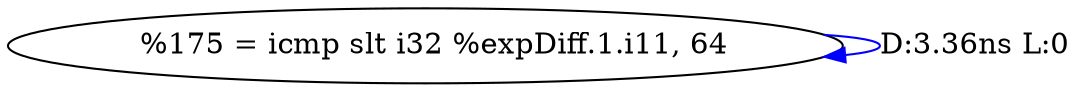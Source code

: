 digraph {
Node0x3936980[label="  %175 = icmp slt i32 %expDiff.1.i11, 64"];
Node0x3936980 -> Node0x3936980[label="D:3.36ns L:0",color=blue];
}
